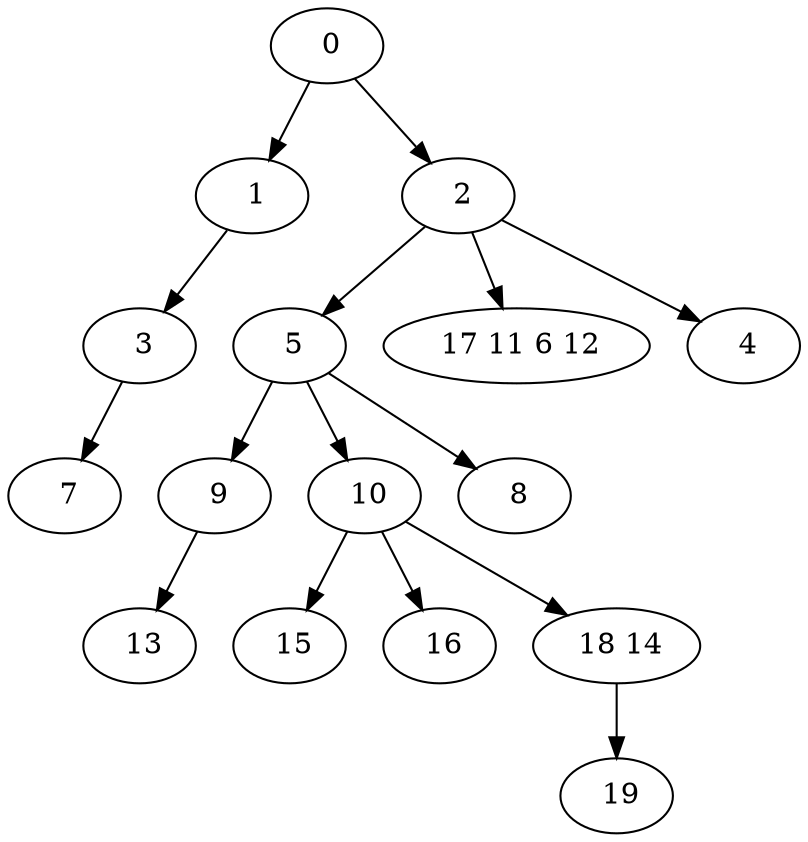 digraph mytree {
" 0" -> " 1";
" 0" -> " 2";
" 1" -> " 3";
" 2" -> " 5";
" 2" -> " 17 11 6 12";
" 2" -> " 4";
" 5" -> " 9";
" 5" -> " 10";
" 5" -> " 8";
" 3" -> " 7";
" 7";
" 9" -> " 13";
" 13";
" 10" -> " 15";
" 10" -> " 16";
" 10" -> " 18 14";
" 15";
" 16";
" 18 14" -> " 19";
" 17 11 6 12";
" 19";
" 4";
" 8";
}
